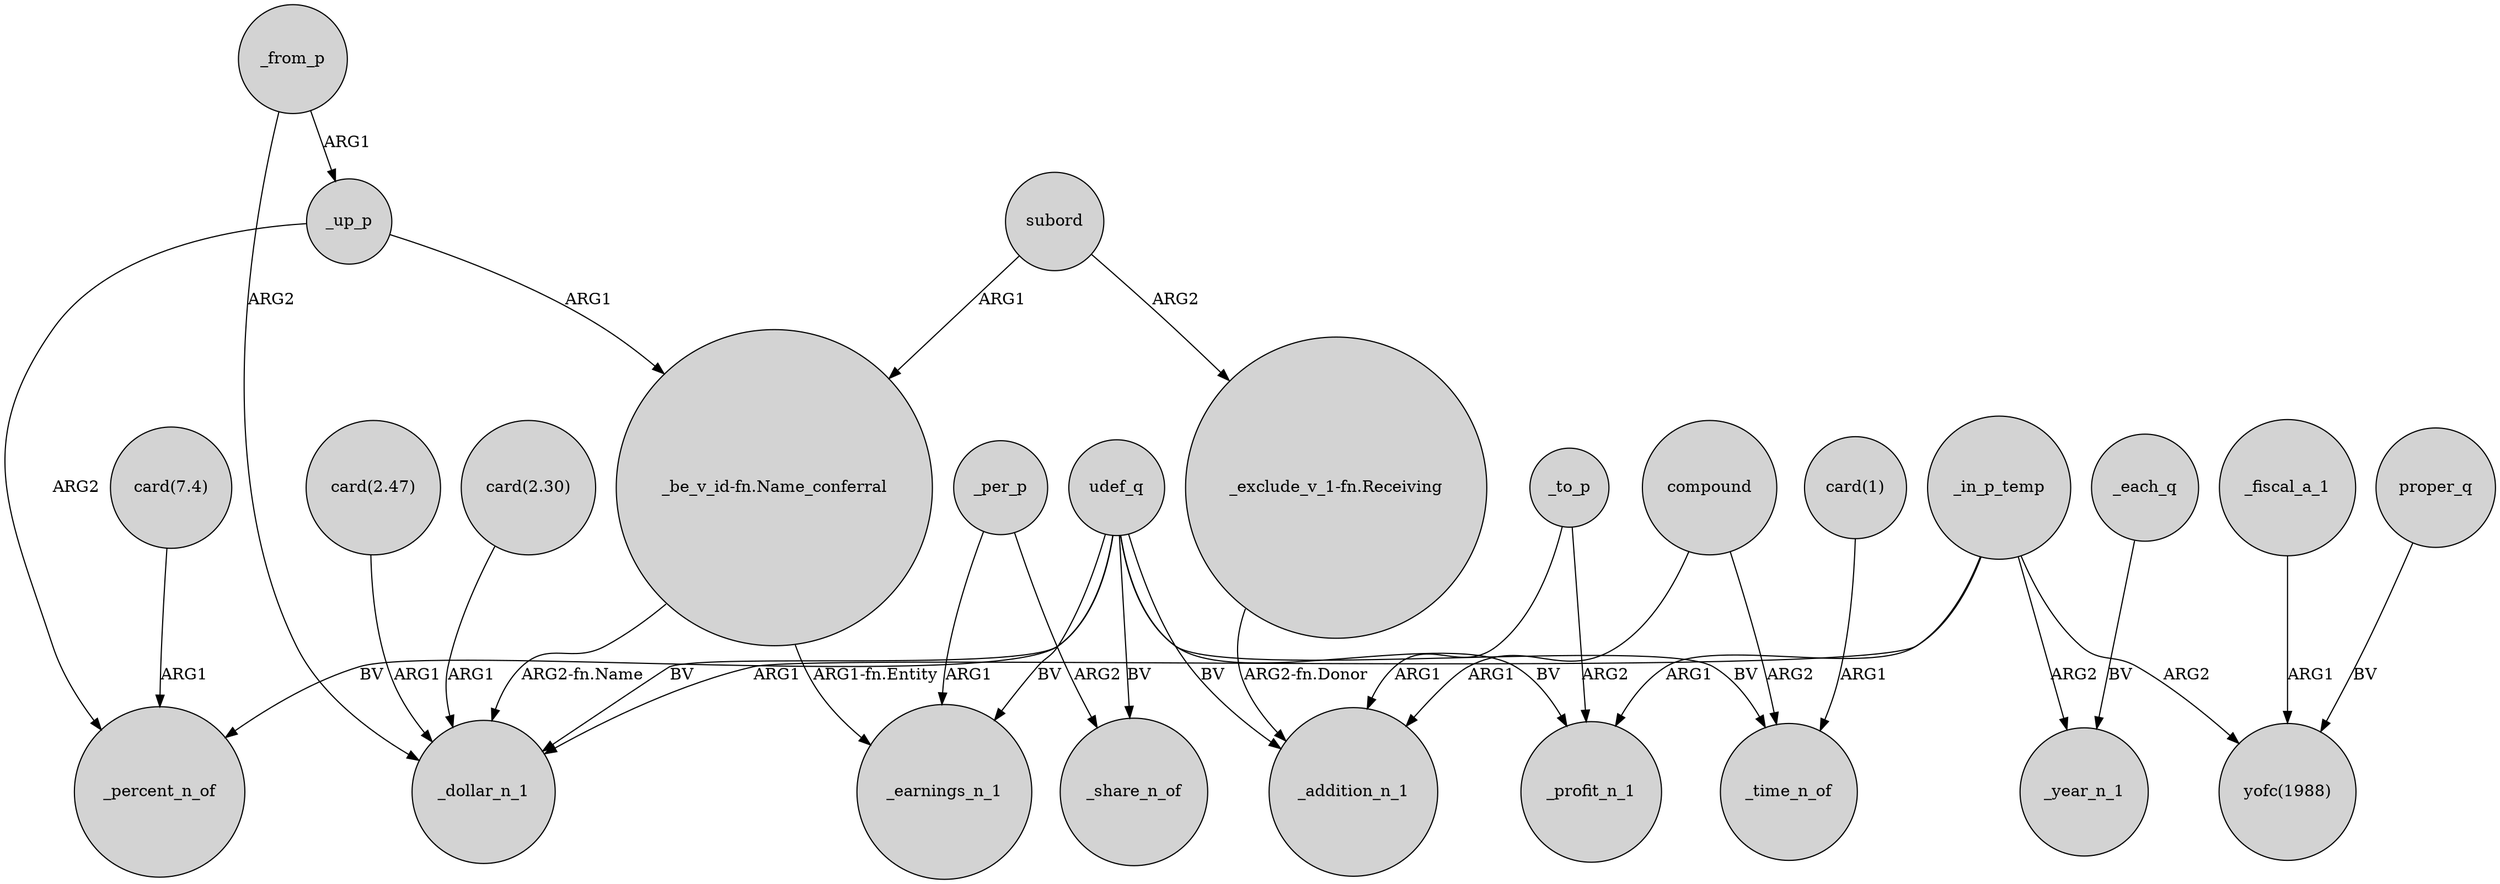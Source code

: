 digraph {
	node [shape=circle style=filled]
	_up_p -> _percent_n_of [label=ARG2]
	"card(2.47)" -> _dollar_n_1 [label=ARG1]
	_to_p -> _profit_n_1 [label=ARG2]
	"_exclude_v_1-fn.Receiving" -> _addition_n_1 [label="ARG2-fn.Donor"]
	udef_q -> _time_n_of [label=BV]
	_in_p_temp -> _profit_n_1 [label=ARG1]
	udef_q -> _profit_n_1 [label=BV]
	_each_q -> _year_n_1 [label=BV]
	"card(2.30)" -> _dollar_n_1 [label=ARG1]
	_up_p -> "_be_v_id-fn.Name_conferral" [label=ARG1]
	udef_q -> _addition_n_1 [label=BV]
	_in_p_temp -> _dollar_n_1 [label=ARG1]
	subord -> "_be_v_id-fn.Name_conferral" [label=ARG1]
	"_be_v_id-fn.Name_conferral" -> _earnings_n_1 [label="ARG1-fn.Entity"]
	_fiscal_a_1 -> "yofc(1988)" [label=ARG1]
	udef_q -> _earnings_n_1 [label=BV]
	udef_q -> _percent_n_of [label=BV]
	udef_q -> _share_n_of [label=BV]
	_per_p -> _share_n_of [label=ARG2]
	compound -> _addition_n_1 [label=ARG1]
	udef_q -> _dollar_n_1 [label=BV]
	_per_p -> _earnings_n_1 [label=ARG1]
	proper_q -> "yofc(1988)" [label=BV]
	subord -> "_exclude_v_1-fn.Receiving" [label=ARG2]
	"card(1)" -> _time_n_of [label=ARG1]
	_in_p_temp -> _year_n_1 [label=ARG2]
	compound -> _time_n_of [label=ARG2]
	_to_p -> _addition_n_1 [label=ARG1]
	_from_p -> _up_p [label=ARG1]
	"_be_v_id-fn.Name_conferral" -> _dollar_n_1 [label="ARG2-fn.Name"]
	_from_p -> _dollar_n_1 [label=ARG2]
	"card(7.4)" -> _percent_n_of [label=ARG1]
	_in_p_temp -> "yofc(1988)" [label=ARG2]
}
